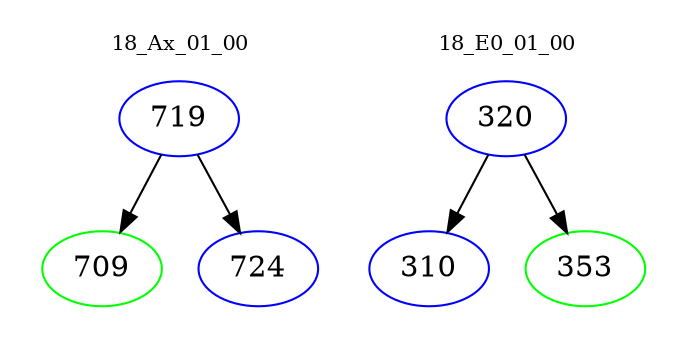 digraph{
subgraph cluster_0 {
color = white
label = "18_Ax_01_00";
fontsize=10;
T0_719 [label="719", color="blue"]
T0_719 -> T0_709 [color="black"]
T0_709 [label="709", color="green"]
T0_719 -> T0_724 [color="black"]
T0_724 [label="724", color="blue"]
}
subgraph cluster_1 {
color = white
label = "18_E0_01_00";
fontsize=10;
T1_320 [label="320", color="blue"]
T1_320 -> T1_310 [color="black"]
T1_310 [label="310", color="blue"]
T1_320 -> T1_353 [color="black"]
T1_353 [label="353", color="green"]
}
}
